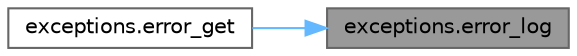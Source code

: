 digraph "exceptions.error_log"
{
 // LATEX_PDF_SIZE
  bgcolor="transparent";
  edge [fontname=Helvetica,fontsize=10,labelfontname=Helvetica,labelfontsize=10];
  node [fontname=Helvetica,fontsize=10,shape=box,height=0.2,width=0.4];
  rankdir="RL";
  Node1 [label="exceptions.error_log",height=0.2,width=0.4,color="gray40", fillcolor="grey60", style="filled", fontcolor="black",tooltip=" "];
  Node1 -> Node2 [dir="back",color="steelblue1",style="solid"];
  Node2 [label="exceptions.error_get",height=0.2,width=0.4,color="grey40", fillcolor="white", style="filled",URL="$d0/d6e/namespaceexceptions.html#a7b0280678682cc895a1880033a028be4",tooltip=" "];
}
